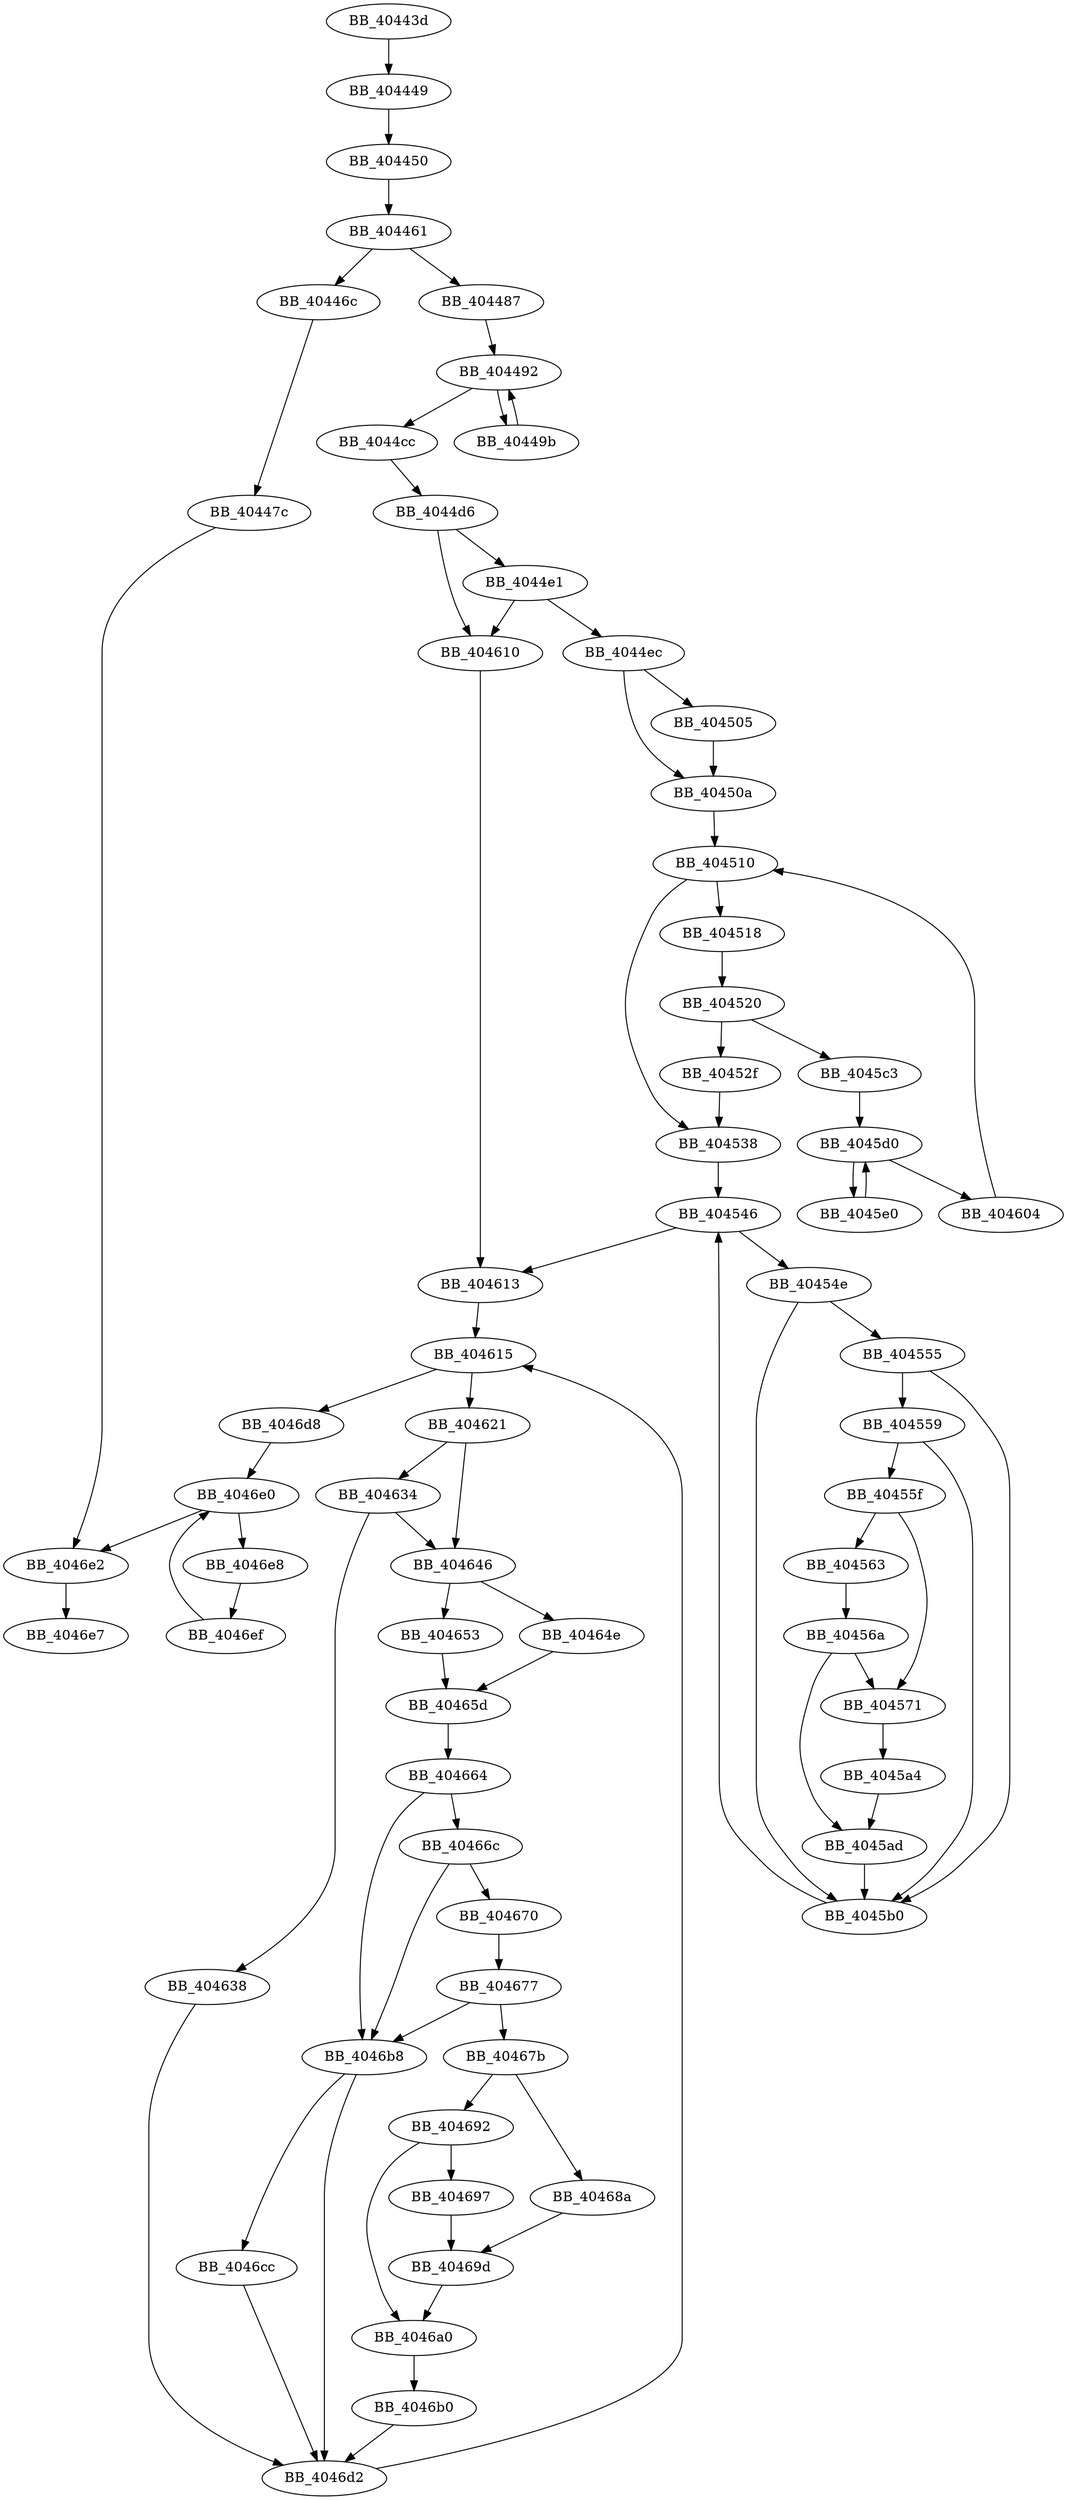 DiGraph __ioinit{
BB_40443d->BB_404449
BB_404449->BB_404450
BB_404450->BB_404461
BB_404461->BB_40446c
BB_404461->BB_404487
BB_40446c->BB_40447c
BB_40447c->BB_4046e2
BB_404487->BB_404492
BB_404492->BB_40449b
BB_404492->BB_4044cc
BB_40449b->BB_404492
BB_4044cc->BB_4044d6
BB_4044d6->BB_4044e1
BB_4044d6->BB_404610
BB_4044e1->BB_4044ec
BB_4044e1->BB_404610
BB_4044ec->BB_404505
BB_4044ec->BB_40450a
BB_404505->BB_40450a
BB_40450a->BB_404510
BB_404510->BB_404518
BB_404510->BB_404538
BB_404518->BB_404520
BB_404520->BB_40452f
BB_404520->BB_4045c3
BB_40452f->BB_404538
BB_404538->BB_404546
BB_404546->BB_40454e
BB_404546->BB_404613
BB_40454e->BB_404555
BB_40454e->BB_4045b0
BB_404555->BB_404559
BB_404555->BB_4045b0
BB_404559->BB_40455f
BB_404559->BB_4045b0
BB_40455f->BB_404563
BB_40455f->BB_404571
BB_404563->BB_40456a
BB_40456a->BB_404571
BB_40456a->BB_4045ad
BB_404571->BB_4045a4
BB_4045a4->BB_4045ad
BB_4045ad->BB_4045b0
BB_4045b0->BB_404546
BB_4045c3->BB_4045d0
BB_4045d0->BB_4045e0
BB_4045d0->BB_404604
BB_4045e0->BB_4045d0
BB_404604->BB_404510
BB_404610->BB_404613
BB_404613->BB_404615
BB_404615->BB_404621
BB_404615->BB_4046d8
BB_404621->BB_404634
BB_404621->BB_404646
BB_404634->BB_404638
BB_404634->BB_404646
BB_404638->BB_4046d2
BB_404646->BB_40464e
BB_404646->BB_404653
BB_40464e->BB_40465d
BB_404653->BB_40465d
BB_40465d->BB_404664
BB_404664->BB_40466c
BB_404664->BB_4046b8
BB_40466c->BB_404670
BB_40466c->BB_4046b8
BB_404670->BB_404677
BB_404677->BB_40467b
BB_404677->BB_4046b8
BB_40467b->BB_40468a
BB_40467b->BB_404692
BB_40468a->BB_40469d
BB_404692->BB_404697
BB_404692->BB_4046a0
BB_404697->BB_40469d
BB_40469d->BB_4046a0
BB_4046a0->BB_4046b0
BB_4046b0->BB_4046d2
BB_4046b8->BB_4046cc
BB_4046b8->BB_4046d2
BB_4046cc->BB_4046d2
BB_4046d2->BB_404615
BB_4046d8->BB_4046e0
BB_4046e0->BB_4046e2
BB_4046e0->BB_4046e8
BB_4046e2->BB_4046e7
BB_4046e8->BB_4046ef
BB_4046ef->BB_4046e0
}
